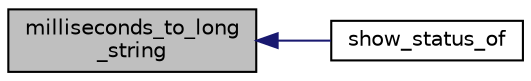 digraph "milliseconds_to_long_string"
{
  edge [fontname="Helvetica",fontsize="10",labelfontname="Helvetica",labelfontsize="10"];
  node [fontname="Helvetica",fontsize="10",shape=record];
  rankdir="LR";
  Node1 [label="milliseconds_to_long\l_string",height=0.2,width=0.4,color="black", fillcolor="grey75", style="filled", fontcolor="black"];
  Node1 -> Node2 [dir="back",color="midnightblue",fontsize="10",style="solid",fontname="Helvetica"];
  Node2 [label="show_status_of",height=0.2,width=0.4,color="black", fillcolor="white", style="filled",URL="$mon_8c.html#ae5a93c8561455a70bf611b9f546accd2"];
}
